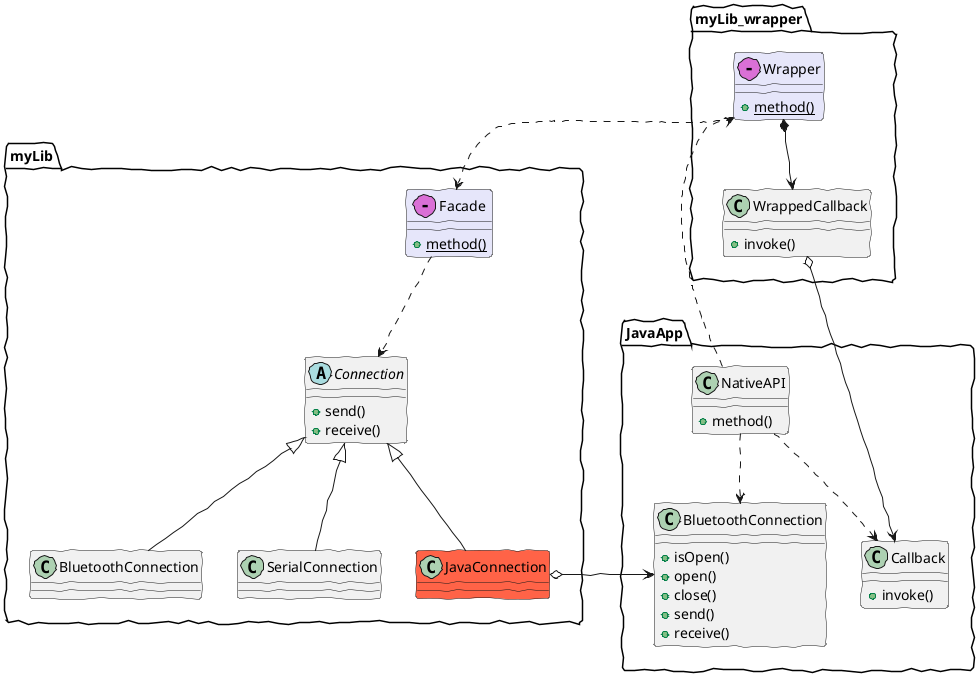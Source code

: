 @startuml

skinparam handwritten true

namespace myLib_wrapper {

class Wrapper << (-,orchid) >> #lavender {
  {static} +method()
}

class WrappedCallback {
  +invoke()
}

Wrapper *--> WrappedCallback
}

namespace myLib {

class Facade << (-,orchid) >> #lavender {
  {static} +method()
}

abstract class Connection {
  +send()
  +receive()
}

class JavaConnection #tomato

Connection <|-- BluetoothConnection
Connection <|-- SerialConnection
Connection <|-- JavaConnection

Facade ..> Connection
}

namespace JavaApp {

class NativeAPI {
  +method()
}
class Callback {
  +invoke()
}
class BluetoothConnection {
  +isOpen()
  +open()
  +close()
  +send()
  +receive()
}
NativeAPI ..> Callback
NativeAPI ..> BluetoothConnection
}

myLib.JavaConnection o--> JavaApp.BluetoothConnection
myLib_wrapper.Wrapper ..> myLib.Facade
myLib_wrapper.WrappedCallback o--> JavaApp.Callback
JavaApp.NativeAPI ..> myLib_wrapper.Wrapper

' force layout
myLib_wrapper -[hidden]-> myLib
myLib -[hidden]-> JavaApp

@enduml